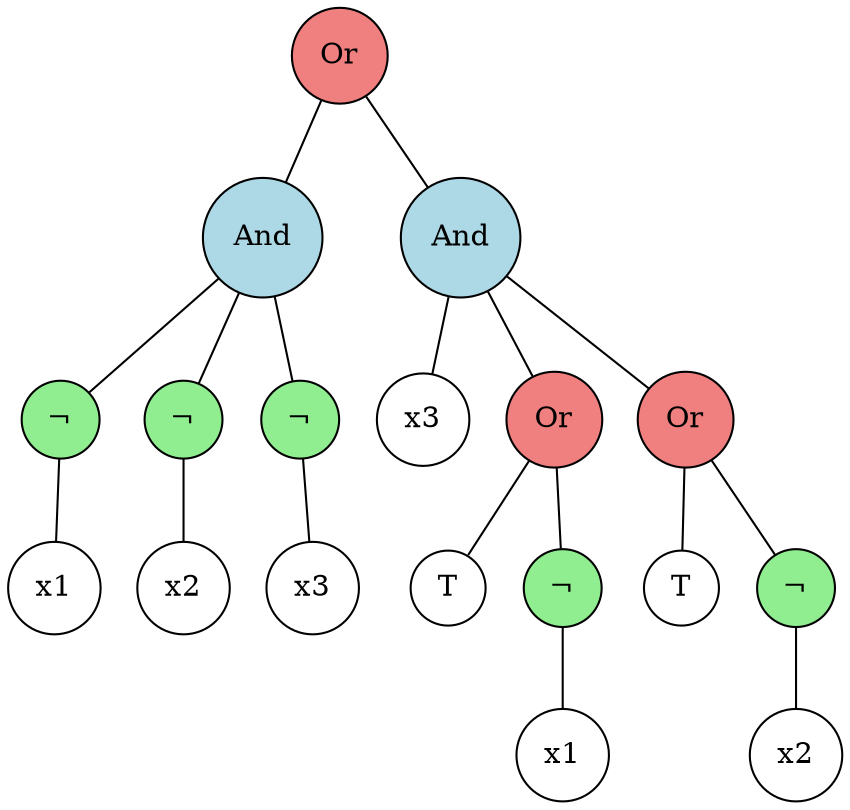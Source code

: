 graph {
	node [shape=circle]
	1 [label=Or fillcolor=lightcoral style=filled]
	2 [label=And fillcolor=lightblue style=filled]
	1 -- 2
	3 [label="¬" fillcolor=lightgreen style=filled]
	2 -- 3
	4 [label=x1]
	3 -- 4
	5 [label="¬" fillcolor=lightgreen style=filled]
	2 -- 5
	6 [label=x2]
	5 -- 6
	7 [label="¬" fillcolor=lightgreen style=filled]
	2 -- 7
	8 [label=x3]
	7 -- 8
	9 [label=And fillcolor=lightblue style=filled]
	1 -- 9
	10 [label=x3]
	9 -- 10
	11 [label=Or fillcolor=lightcoral style=filled]
	9 -- 11
	12 [label=T]
	11 -- 12
	13 [label="¬" fillcolor=lightgreen style=filled]
	11 -- 13
	14 [label=x1]
	13 -- 14
	15 [label=Or fillcolor=lightcoral style=filled]
	9 -- 15
	16 [label=T]
	15 -- 16
	17 [label="¬" fillcolor=lightgreen style=filled]
	15 -- 17
	18 [label=x2]
	17 -- 18
}
